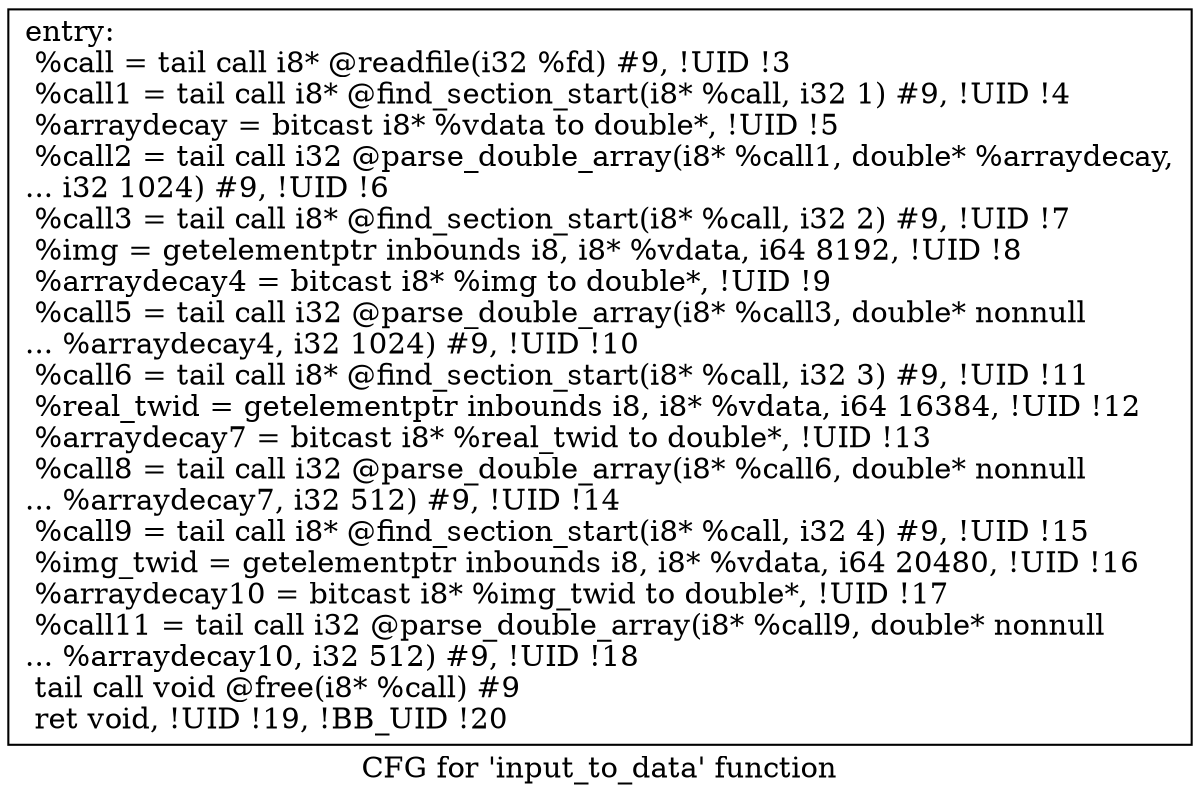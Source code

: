 digraph "CFG for 'input_to_data' function" {
	label="CFG for 'input_to_data' function";

	Node0x55f014486060 [shape=record,label="{entry:\l  %call = tail call i8* @readfile(i32 %fd) #9, !UID !3\l  %call1 = tail call i8* @find_section_start(i8* %call, i32 1) #9, !UID !4\l  %arraydecay = bitcast i8* %vdata to double*, !UID !5\l  %call2 = tail call i32 @parse_double_array(i8* %call1, double* %arraydecay,\l... i32 1024) #9, !UID !6\l  %call3 = tail call i8* @find_section_start(i8* %call, i32 2) #9, !UID !7\l  %img = getelementptr inbounds i8, i8* %vdata, i64 8192, !UID !8\l  %arraydecay4 = bitcast i8* %img to double*, !UID !9\l  %call5 = tail call i32 @parse_double_array(i8* %call3, double* nonnull\l... %arraydecay4, i32 1024) #9, !UID !10\l  %call6 = tail call i8* @find_section_start(i8* %call, i32 3) #9, !UID !11\l  %real_twid = getelementptr inbounds i8, i8* %vdata, i64 16384, !UID !12\l  %arraydecay7 = bitcast i8* %real_twid to double*, !UID !13\l  %call8 = tail call i32 @parse_double_array(i8* %call6, double* nonnull\l... %arraydecay7, i32 512) #9, !UID !14\l  %call9 = tail call i8* @find_section_start(i8* %call, i32 4) #9, !UID !15\l  %img_twid = getelementptr inbounds i8, i8* %vdata, i64 20480, !UID !16\l  %arraydecay10 = bitcast i8* %img_twid to double*, !UID !17\l  %call11 = tail call i32 @parse_double_array(i8* %call9, double* nonnull\l... %arraydecay10, i32 512) #9, !UID !18\l  tail call void @free(i8* %call) #9\l  ret void, !UID !19, !BB_UID !20\l}"];
}
